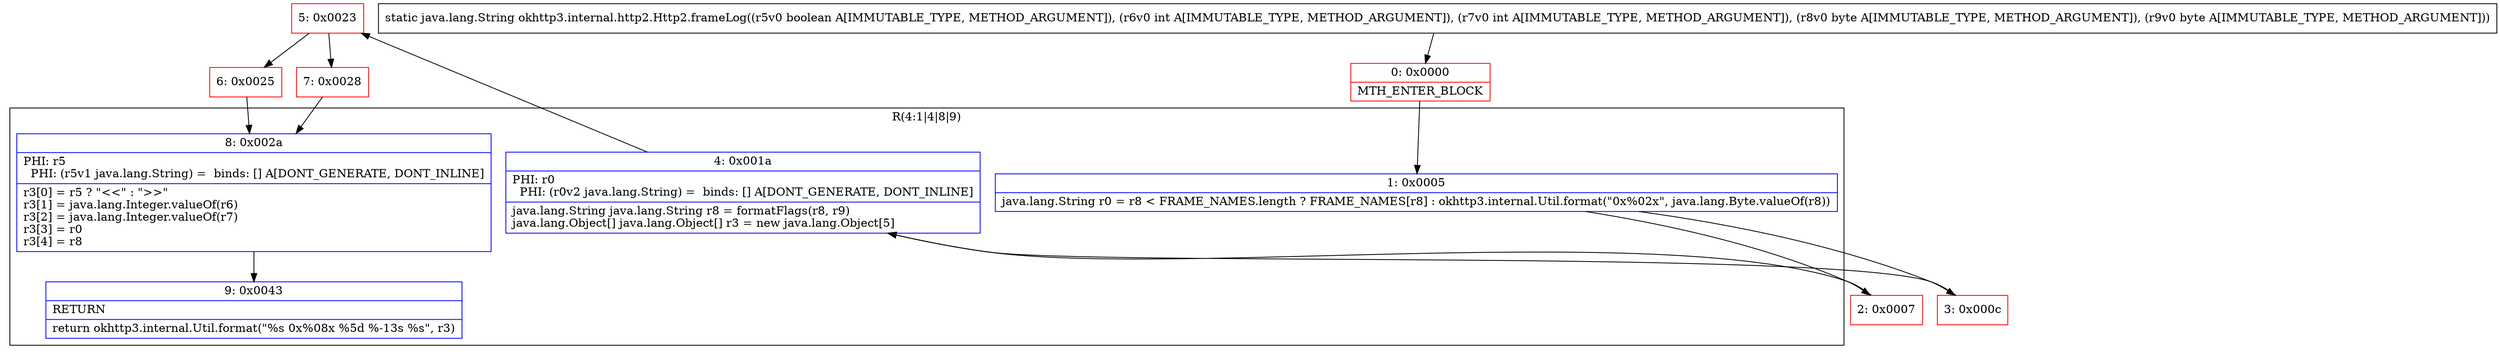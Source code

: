 digraph "CFG forokhttp3.internal.http2.Http2.frameLog(ZIIBB)Ljava\/lang\/String;" {
subgraph cluster_Region_1612972182 {
label = "R(4:1|4|8|9)";
node [shape=record,color=blue];
Node_1 [shape=record,label="{1\:\ 0x0005|java.lang.String r0 = r8 \< FRAME_NAMES.length ? FRAME_NAMES[r8] : okhttp3.internal.Util.format(\"0x%02x\", java.lang.Byte.valueOf(r8))\l}"];
Node_4 [shape=record,label="{4\:\ 0x001a|PHI: r0 \l  PHI: (r0v2 java.lang.String) =  binds: [] A[DONT_GENERATE, DONT_INLINE]\l|java.lang.String java.lang.String r8 = formatFlags(r8, r9)\ljava.lang.Object[] java.lang.Object[] r3 = new java.lang.Object[5]\l}"];
Node_8 [shape=record,label="{8\:\ 0x002a|PHI: r5 \l  PHI: (r5v1 java.lang.String) =  binds: [] A[DONT_GENERATE, DONT_INLINE]\l|r3[0] = r5 ? \"\<\<\" : \"\>\>\"\lr3[1] = java.lang.Integer.valueOf(r6)\lr3[2] = java.lang.Integer.valueOf(r7)\lr3[3] = r0\lr3[4] = r8\l}"];
Node_9 [shape=record,label="{9\:\ 0x0043|RETURN\l|return okhttp3.internal.Util.format(\"%s 0x%08x %5d %\-13s %s\", r3)\l}"];
}
Node_0 [shape=record,color=red,label="{0\:\ 0x0000|MTH_ENTER_BLOCK\l}"];
Node_2 [shape=record,color=red,label="{2\:\ 0x0007}"];
Node_3 [shape=record,color=red,label="{3\:\ 0x000c}"];
Node_5 [shape=record,color=red,label="{5\:\ 0x0023}"];
Node_6 [shape=record,color=red,label="{6\:\ 0x0025}"];
Node_7 [shape=record,color=red,label="{7\:\ 0x0028}"];
MethodNode[shape=record,label="{static java.lang.String okhttp3.internal.http2.Http2.frameLog((r5v0 boolean A[IMMUTABLE_TYPE, METHOD_ARGUMENT]), (r6v0 int A[IMMUTABLE_TYPE, METHOD_ARGUMENT]), (r7v0 int A[IMMUTABLE_TYPE, METHOD_ARGUMENT]), (r8v0 byte A[IMMUTABLE_TYPE, METHOD_ARGUMENT]), (r9v0 byte A[IMMUTABLE_TYPE, METHOD_ARGUMENT])) }"];
MethodNode -> Node_0;
Node_1 -> Node_2;
Node_1 -> Node_3;
Node_4 -> Node_5;
Node_8 -> Node_9;
Node_0 -> Node_1;
Node_2 -> Node_4;
Node_3 -> Node_4;
Node_5 -> Node_6;
Node_5 -> Node_7;
Node_6 -> Node_8;
Node_7 -> Node_8;
}

